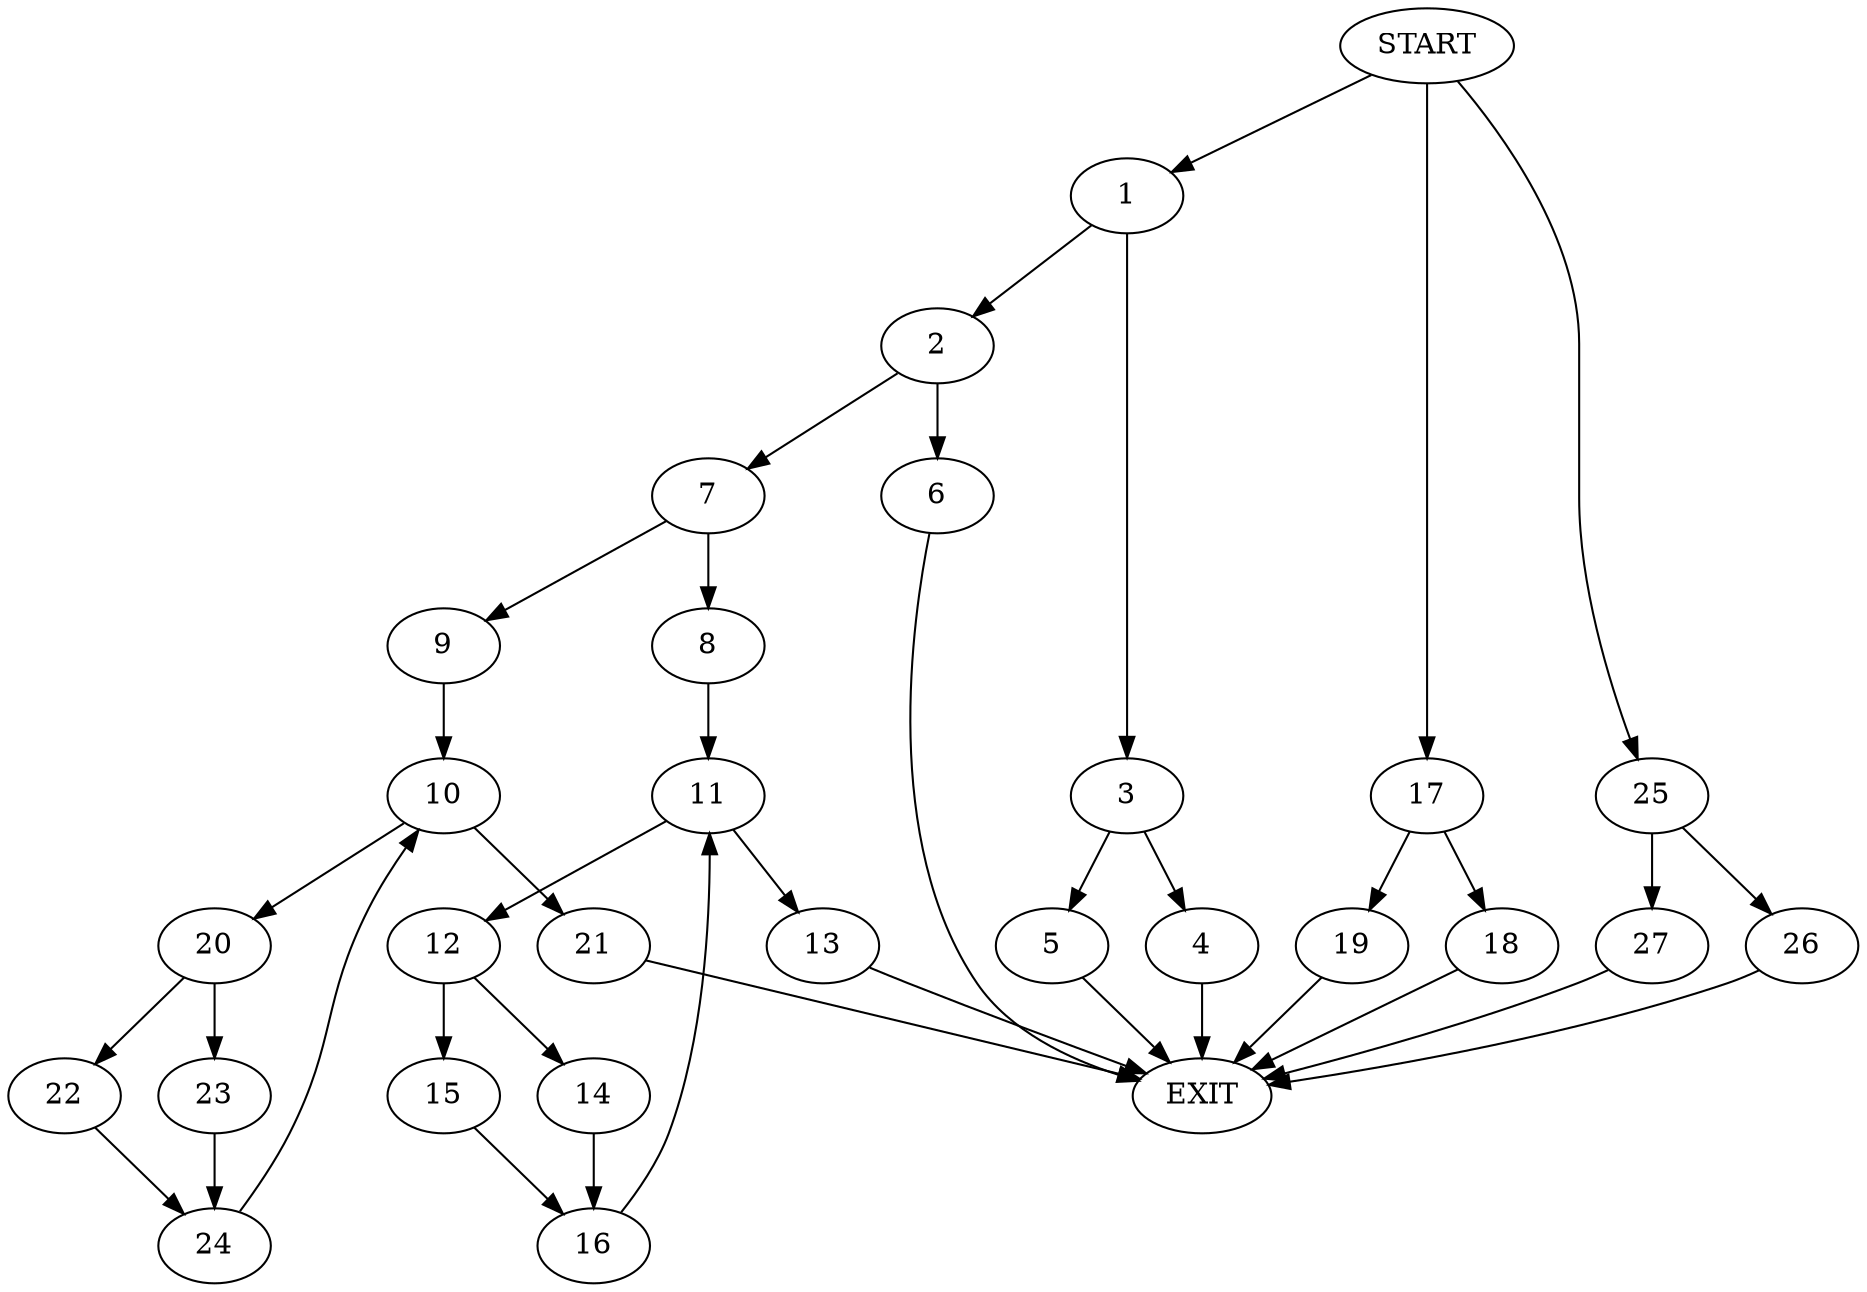 digraph {
0 [label="START"]
28 [label="EXIT"]
0 -> 1
1 -> 2
1 -> 3
3 -> 4
3 -> 5
2 -> 6
2 -> 7
4 -> 28
5 -> 28
6 -> 28
7 -> 8
7 -> 9
9 -> 10
8 -> 11
11 -> 12
11 -> 13
12 -> 14
12 -> 15
13 -> 28
14 -> 16
15 -> 16
16 -> 11
0 -> 17
17 -> 18
17 -> 19
19 -> 28
18 -> 28
10 -> 20
10 -> 21
20 -> 22
20 -> 23
21 -> 28
23 -> 24
22 -> 24
24 -> 10
0 -> 25
25 -> 26
25 -> 27
27 -> 28
26 -> 28
}
